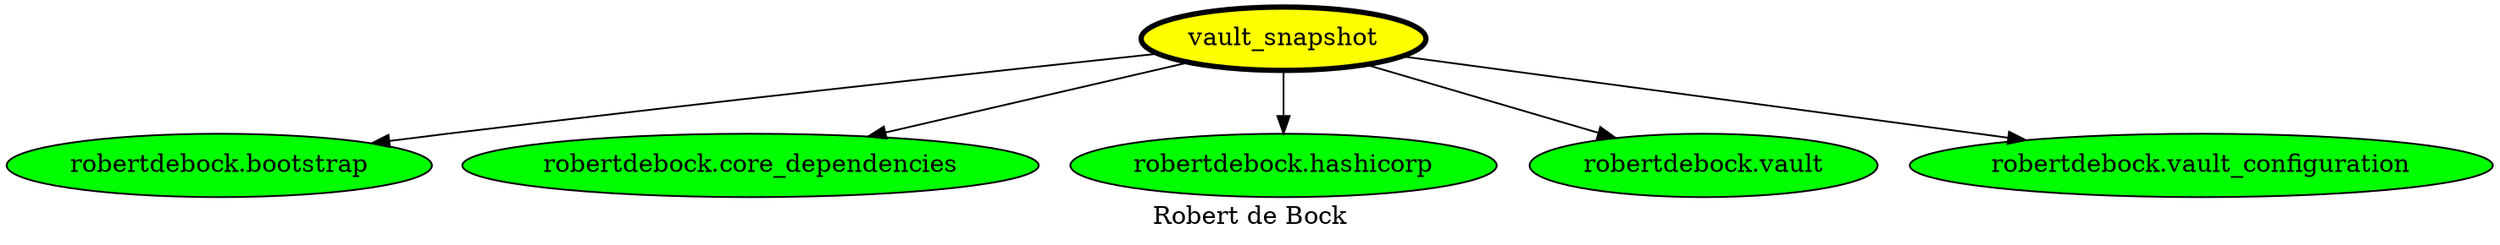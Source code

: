 digraph PhiloDilemma {
  label = "Robert de Bock" ;
  overlap=false
  {
    "vault_snapshot" [fillcolor=yellow style=filled penwidth=3]
    "robertdebock.bootstrap" [fillcolor=green style=filled]
    "robertdebock.core_dependencies" [fillcolor=green style=filled]
    "robertdebock.hashicorp" [fillcolor=green style=filled]
    "robertdebock.vault" [fillcolor=green style=filled]
    "robertdebock.vault_configuration" [fillcolor=green style=filled]
  }
  "vault_snapshot" -> "robertdebock.bootstrap"
  "vault_snapshot" -> "robertdebock.core_dependencies"
  "vault_snapshot" -> "robertdebock.hashicorp"
  "vault_snapshot" -> "robertdebock.vault"
  "vault_snapshot" -> "robertdebock.vault_configuration"
}
